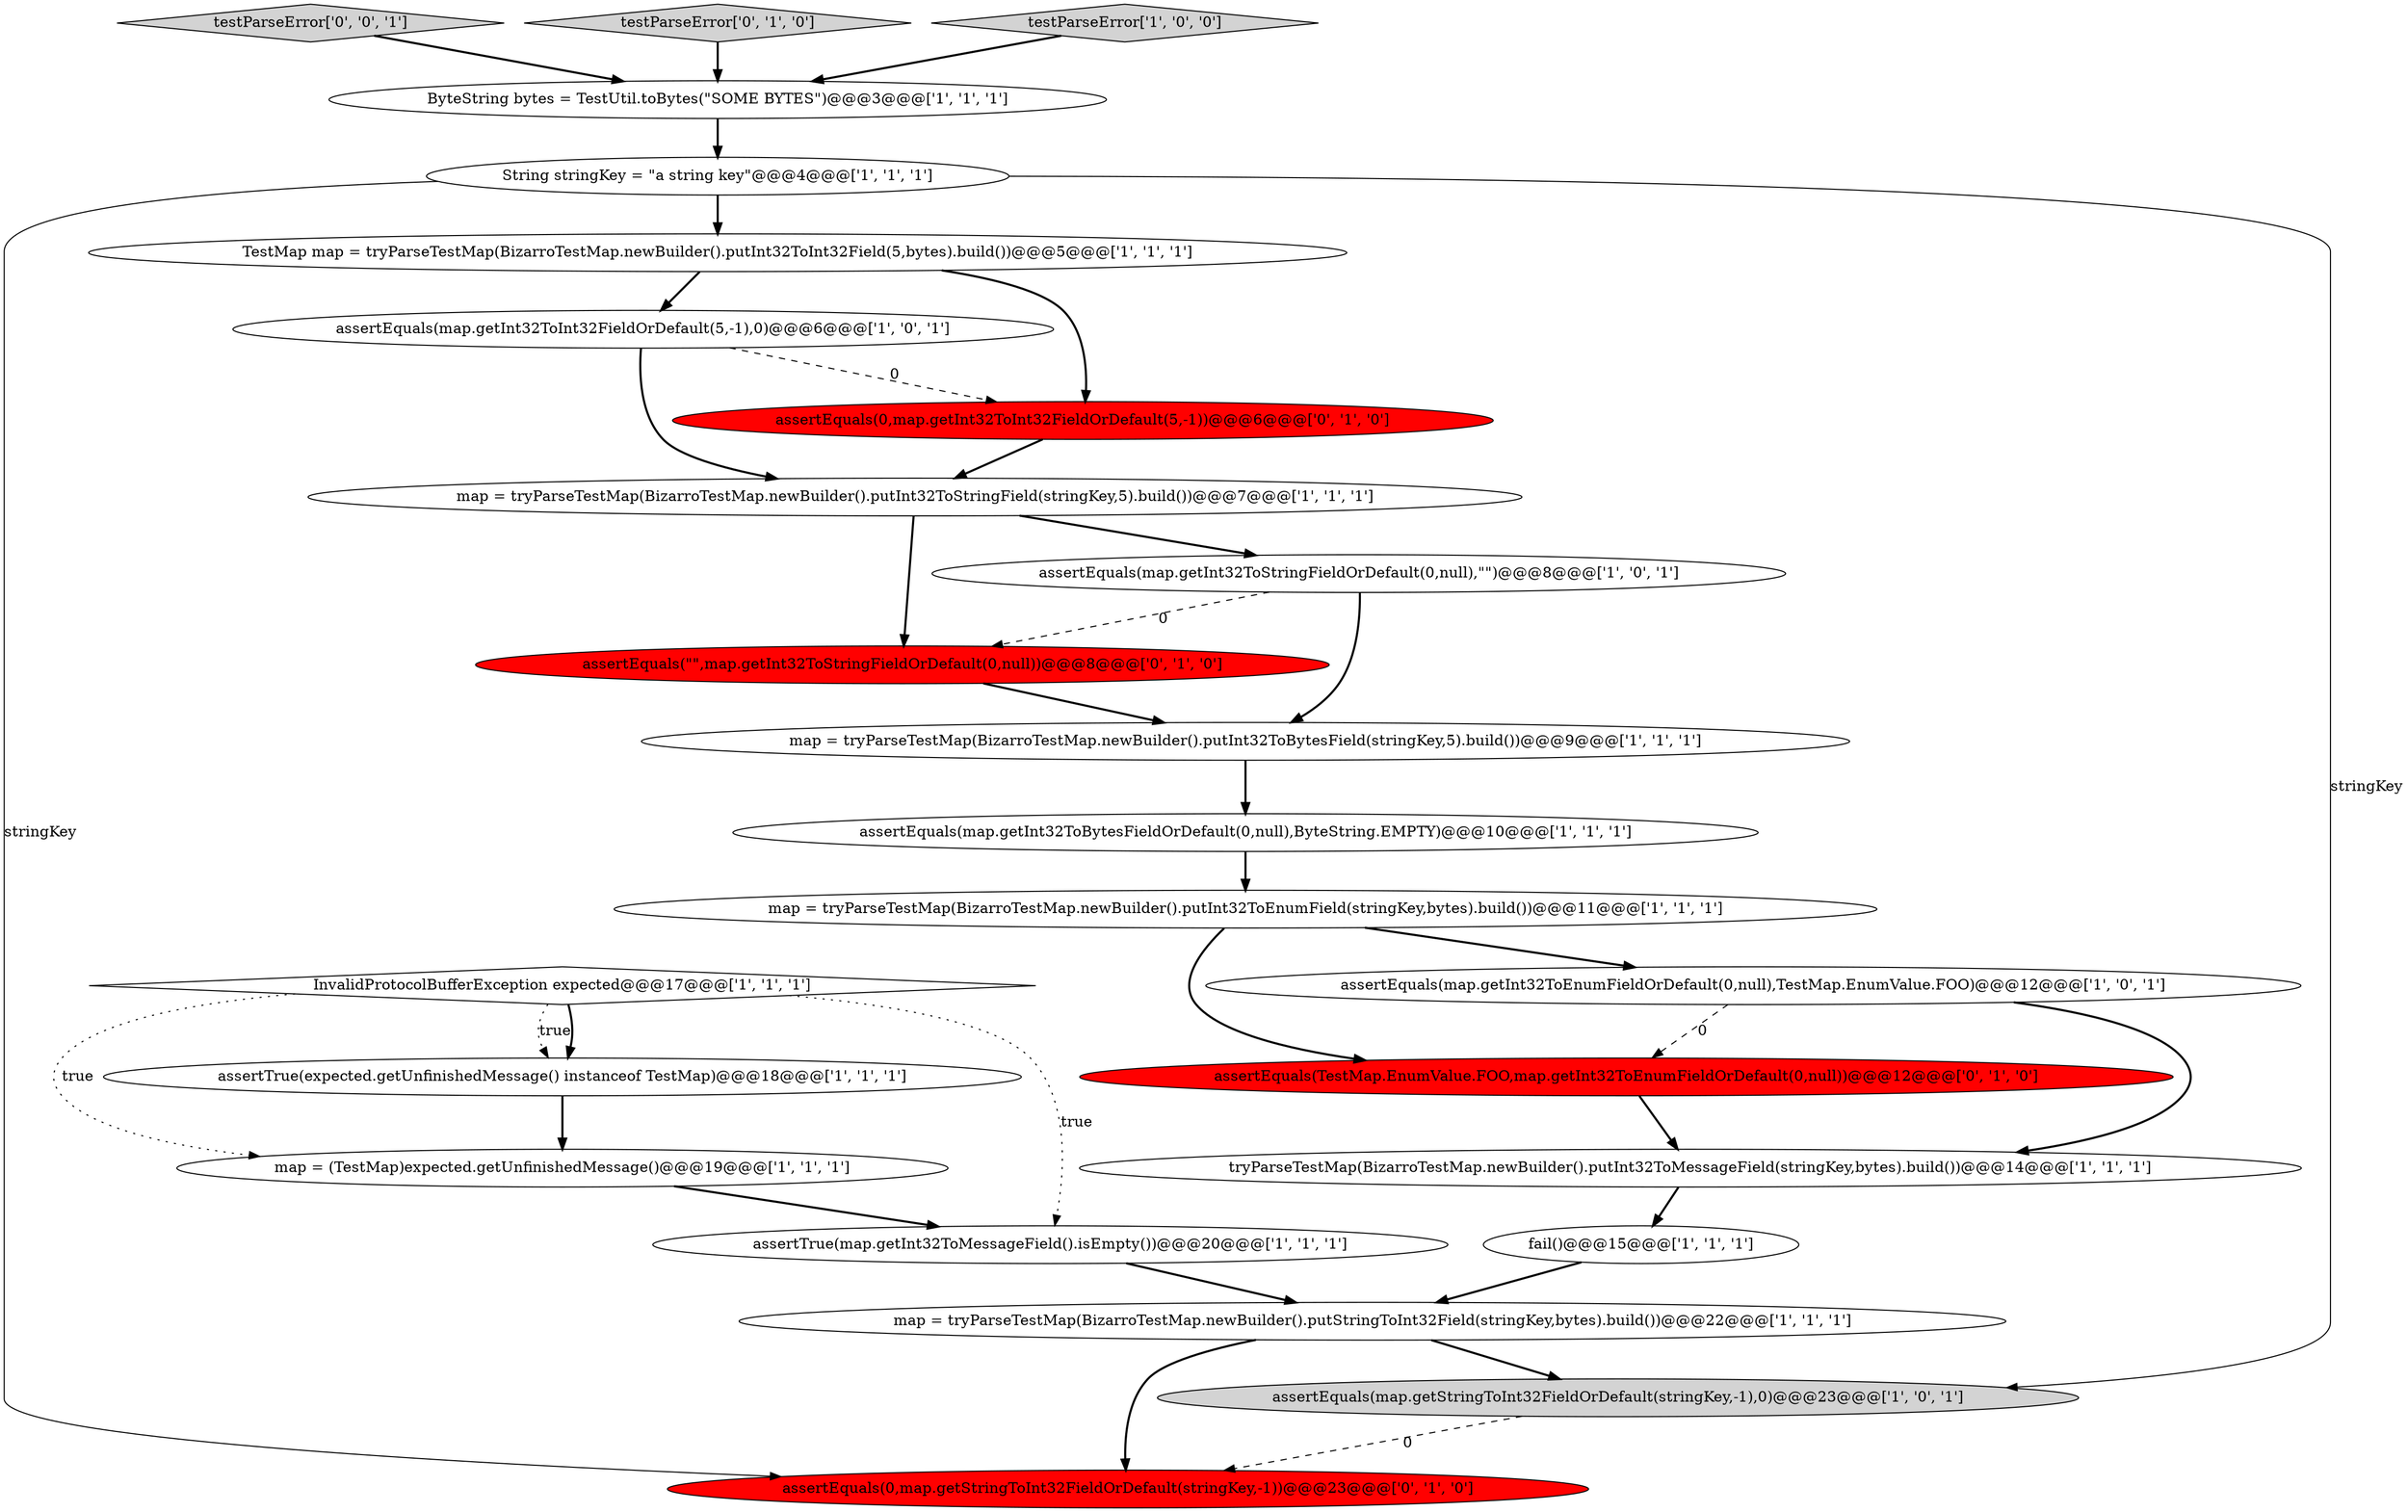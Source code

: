digraph {
23 [style = filled, label = "assertEquals(\"\",map.getInt32ToStringFieldOrDefault(0,null))@@@8@@@['0', '1', '0']", fillcolor = red, shape = ellipse image = "AAA1AAABBB2BBB"];
24 [style = filled, label = "testParseError['0', '0', '1']", fillcolor = lightgray, shape = diamond image = "AAA0AAABBB3BBB"];
7 [style = filled, label = "assertEquals(map.getInt32ToInt32FieldOrDefault(5,-1),0)@@@6@@@['1', '0', '1']", fillcolor = white, shape = ellipse image = "AAA0AAABBB1BBB"];
18 [style = filled, label = "map = (TestMap)expected.getUnfinishedMessage()@@@19@@@['1', '1', '1']", fillcolor = white, shape = ellipse image = "AAA0AAABBB1BBB"];
11 [style = filled, label = "TestMap map = tryParseTestMap(BizarroTestMap.newBuilder().putInt32ToInt32Field(5,bytes).build())@@@5@@@['1', '1', '1']", fillcolor = white, shape = ellipse image = "AAA0AAABBB1BBB"];
21 [style = filled, label = "testParseError['0', '1', '0']", fillcolor = lightgray, shape = diamond image = "AAA0AAABBB2BBB"];
1 [style = filled, label = "String stringKey = \"a string key\"@@@4@@@['1', '1', '1']", fillcolor = white, shape = ellipse image = "AAA0AAABBB1BBB"];
6 [style = filled, label = "ByteString bytes = TestUtil.toBytes(\"SOME BYTES\")@@@3@@@['1', '1', '1']", fillcolor = white, shape = ellipse image = "AAA0AAABBB1BBB"];
5 [style = filled, label = "map = tryParseTestMap(BizarroTestMap.newBuilder().putInt32ToStringField(stringKey,5).build())@@@7@@@['1', '1', '1']", fillcolor = white, shape = ellipse image = "AAA0AAABBB1BBB"];
16 [style = filled, label = "map = tryParseTestMap(BizarroTestMap.newBuilder().putStringToInt32Field(stringKey,bytes).build())@@@22@@@['1', '1', '1']", fillcolor = white, shape = ellipse image = "AAA0AAABBB1BBB"];
4 [style = filled, label = "fail()@@@15@@@['1', '1', '1']", fillcolor = white, shape = ellipse image = "AAA0AAABBB1BBB"];
20 [style = filled, label = "assertEquals(TestMap.EnumValue.FOO,map.getInt32ToEnumFieldOrDefault(0,null))@@@12@@@['0', '1', '0']", fillcolor = red, shape = ellipse image = "AAA1AAABBB2BBB"];
17 [style = filled, label = "assertTrue(map.getInt32ToMessageField().isEmpty())@@@20@@@['1', '1', '1']", fillcolor = white, shape = ellipse image = "AAA0AAABBB1BBB"];
19 [style = filled, label = "assertEquals(0,map.getStringToInt32FieldOrDefault(stringKey,-1))@@@23@@@['0', '1', '0']", fillcolor = red, shape = ellipse image = "AAA1AAABBB2BBB"];
0 [style = filled, label = "map = tryParseTestMap(BizarroTestMap.newBuilder().putInt32ToBytesField(stringKey,5).build())@@@9@@@['1', '1', '1']", fillcolor = white, shape = ellipse image = "AAA0AAABBB1BBB"];
15 [style = filled, label = "assertEquals(map.getInt32ToEnumFieldOrDefault(0,null),TestMap.EnumValue.FOO)@@@12@@@['1', '0', '1']", fillcolor = white, shape = ellipse image = "AAA0AAABBB1BBB"];
22 [style = filled, label = "assertEquals(0,map.getInt32ToInt32FieldOrDefault(5,-1))@@@6@@@['0', '1', '0']", fillcolor = red, shape = ellipse image = "AAA1AAABBB2BBB"];
3 [style = filled, label = "assertEquals(map.getStringToInt32FieldOrDefault(stringKey,-1),0)@@@23@@@['1', '0', '1']", fillcolor = lightgray, shape = ellipse image = "AAA0AAABBB1BBB"];
14 [style = filled, label = "assertTrue(expected.getUnfinishedMessage() instanceof TestMap)@@@18@@@['1', '1', '1']", fillcolor = white, shape = ellipse image = "AAA0AAABBB1BBB"];
9 [style = filled, label = "InvalidProtocolBufferException expected@@@17@@@['1', '1', '1']", fillcolor = white, shape = diamond image = "AAA0AAABBB1BBB"];
13 [style = filled, label = "testParseError['1', '0', '0']", fillcolor = lightgray, shape = diamond image = "AAA0AAABBB1BBB"];
12 [style = filled, label = "tryParseTestMap(BizarroTestMap.newBuilder().putInt32ToMessageField(stringKey,bytes).build())@@@14@@@['1', '1', '1']", fillcolor = white, shape = ellipse image = "AAA0AAABBB1BBB"];
8 [style = filled, label = "map = tryParseTestMap(BizarroTestMap.newBuilder().putInt32ToEnumField(stringKey,bytes).build())@@@11@@@['1', '1', '1']", fillcolor = white, shape = ellipse image = "AAA0AAABBB1BBB"];
10 [style = filled, label = "assertEquals(map.getInt32ToBytesFieldOrDefault(0,null),ByteString.EMPTY)@@@10@@@['1', '1', '1']", fillcolor = white, shape = ellipse image = "AAA0AAABBB1BBB"];
2 [style = filled, label = "assertEquals(map.getInt32ToStringFieldOrDefault(0,null),\"\")@@@8@@@['1', '0', '1']", fillcolor = white, shape = ellipse image = "AAA0AAABBB1BBB"];
2->23 [style = dashed, label="0"];
4->16 [style = bold, label=""];
16->3 [style = bold, label=""];
1->19 [style = solid, label="stringKey"];
15->20 [style = dashed, label="0"];
8->15 [style = bold, label=""];
5->23 [style = bold, label=""];
21->6 [style = bold, label=""];
9->17 [style = dotted, label="true"];
18->17 [style = bold, label=""];
16->19 [style = bold, label=""];
23->0 [style = bold, label=""];
22->5 [style = bold, label=""];
9->14 [style = dotted, label="true"];
1->11 [style = bold, label=""];
3->19 [style = dashed, label="0"];
6->1 [style = bold, label=""];
5->2 [style = bold, label=""];
7->5 [style = bold, label=""];
2->0 [style = bold, label=""];
0->10 [style = bold, label=""];
8->20 [style = bold, label=""];
10->8 [style = bold, label=""];
12->4 [style = bold, label=""];
20->12 [style = bold, label=""];
9->14 [style = bold, label=""];
11->22 [style = bold, label=""];
9->18 [style = dotted, label="true"];
14->18 [style = bold, label=""];
15->12 [style = bold, label=""];
13->6 [style = bold, label=""];
24->6 [style = bold, label=""];
1->3 [style = solid, label="stringKey"];
7->22 [style = dashed, label="0"];
11->7 [style = bold, label=""];
17->16 [style = bold, label=""];
}
